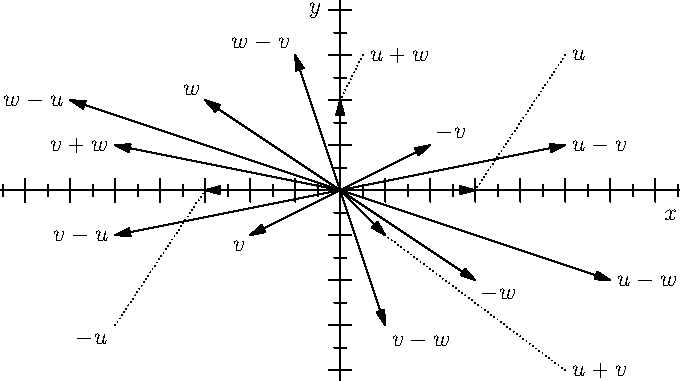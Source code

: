 size(12cm,8cm);
import graph;

xlimits(-7,7);
ylimits(-4,4);

xaxis("$x$",Ticks("%"));
yaxis("$y$",Ticks("%"));

draw((0,0)--(3,0),Arrow); 
draw((0,0)--(-2,-1),Arrow); 
draw((0,0)--(-3,2),Arrow); 
draw((0,0)--(-3,0),Arrow); 
draw((0,0)--(2,1),Arrow); 
draw((0,0)--(3,-2),Arrow); 
draw((0,0)--(1,-1),Arrow); 
draw((0,0)--(0,2),Arrow); 
draw((0,0)--(-5,1),Arrow); 
draw((0,0)--(5,1),Arrow); 
draw((0,0)--(-5,-1),Arrow); 
draw((0,0)--(6,-2),Arrow); 
draw((0,0)--(-6,2),Arrow); 
draw((0,0)--(1,-3),Arrow); 
draw((0,0)--(-1,3),Arrow); 

draw((3,0)--(5,3),dotted);
draw((1,-1)--(5,-4),dotted);
draw((-3,0)--(-5,-3),dotted);
draw((0,2)--(0.5,3),dotted);

label("$u$",(5,3),E);
label("$v$",(-2,-1),SW);
label("$w$",(-3,2),NW);
label("$-u$",(-6,-3),SE);
label("$-v$",(2,1),NE);
label("$-w$",(3,-2),SE);
label("$u+v$",(5,-4),E);
label("$u+w$",(0.5,3),E);
label("$v+w$",(-5,1),W);
label("$u-v$",(5,1),E);
label("$v-u$",(-5,-1),W);
label("$u-w$",(6,-2),E);
label("$w-u$",(-6,2),W);
label("$v-w$",(1.8,-3),S);
label("$w-v$",(-1,3),NW);
